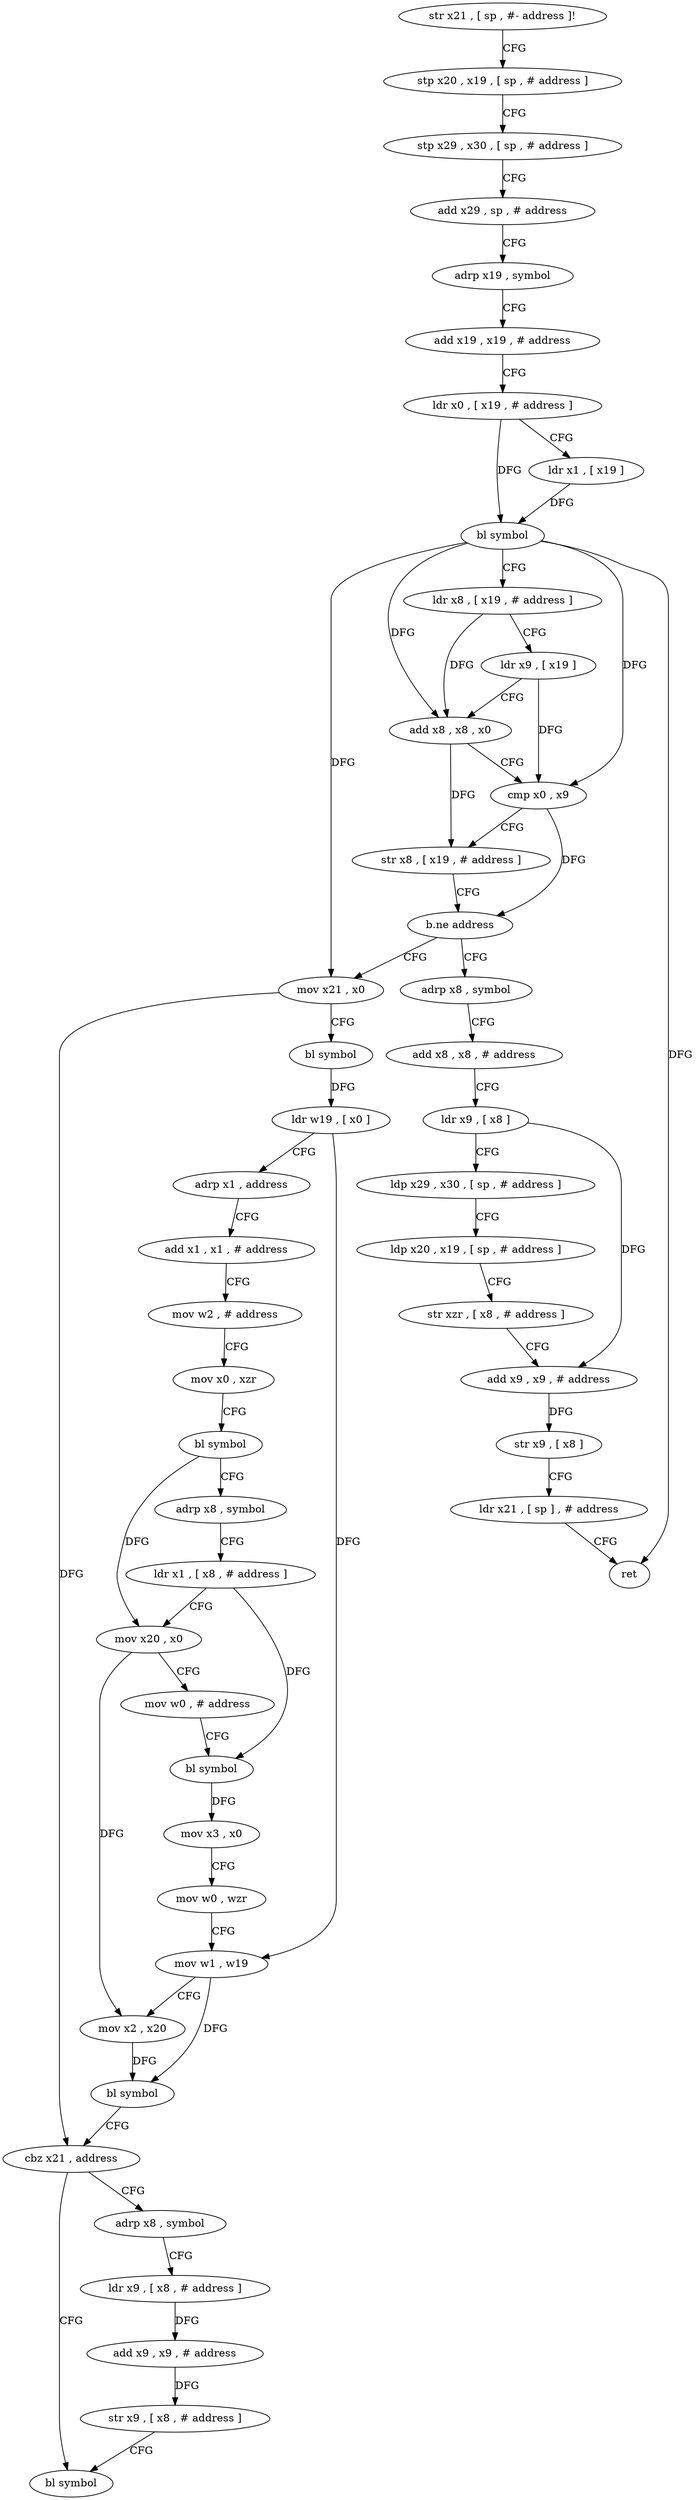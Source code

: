 digraph "func" {
"4218236" [label = "str x21 , [ sp , #- address ]!" ]
"4218240" [label = "stp x20 , x19 , [ sp , # address ]" ]
"4218244" [label = "stp x29 , x30 , [ sp , # address ]" ]
"4218248" [label = "add x29 , sp , # address" ]
"4218252" [label = "adrp x19 , symbol" ]
"4218256" [label = "add x19 , x19 , # address" ]
"4218260" [label = "ldr x0 , [ x19 , # address ]" ]
"4218264" [label = "ldr x1 , [ x19 ]" ]
"4218268" [label = "bl symbol" ]
"4218272" [label = "ldr x8 , [ x19 , # address ]" ]
"4218276" [label = "ldr x9 , [ x19 ]" ]
"4218280" [label = "add x8 , x8 , x0" ]
"4218284" [label = "cmp x0 , x9" ]
"4218288" [label = "str x8 , [ x19 , # address ]" ]
"4218292" [label = "b.ne address" ]
"4218336" [label = "mov x21 , x0" ]
"4218296" [label = "adrp x8 , symbol" ]
"4218340" [label = "bl symbol" ]
"4218344" [label = "ldr w19 , [ x0 ]" ]
"4218348" [label = "adrp x1 , address" ]
"4218352" [label = "add x1 , x1 , # address" ]
"4218356" [label = "mov w2 , # address" ]
"4218360" [label = "mov x0 , xzr" ]
"4218364" [label = "bl symbol" ]
"4218368" [label = "adrp x8 , symbol" ]
"4218372" [label = "ldr x1 , [ x8 , # address ]" ]
"4218376" [label = "mov x20 , x0" ]
"4218380" [label = "mov w0 , # address" ]
"4218384" [label = "bl symbol" ]
"4218388" [label = "mov x3 , x0" ]
"4218392" [label = "mov w0 , wzr" ]
"4218396" [label = "mov w1 , w19" ]
"4218400" [label = "mov x2 , x20" ]
"4218404" [label = "bl symbol" ]
"4218408" [label = "cbz x21 , address" ]
"4218428" [label = "bl symbol" ]
"4218412" [label = "adrp x8 , symbol" ]
"4218300" [label = "add x8 , x8 , # address" ]
"4218304" [label = "ldr x9 , [ x8 ]" ]
"4218308" [label = "ldp x29 , x30 , [ sp , # address ]" ]
"4218312" [label = "ldp x20 , x19 , [ sp , # address ]" ]
"4218316" [label = "str xzr , [ x8 , # address ]" ]
"4218320" [label = "add x9 , x9 , # address" ]
"4218324" [label = "str x9 , [ x8 ]" ]
"4218328" [label = "ldr x21 , [ sp ] , # address" ]
"4218332" [label = "ret" ]
"4218416" [label = "ldr x9 , [ x8 , # address ]" ]
"4218420" [label = "add x9 , x9 , # address" ]
"4218424" [label = "str x9 , [ x8 , # address ]" ]
"4218236" -> "4218240" [ label = "CFG" ]
"4218240" -> "4218244" [ label = "CFG" ]
"4218244" -> "4218248" [ label = "CFG" ]
"4218248" -> "4218252" [ label = "CFG" ]
"4218252" -> "4218256" [ label = "CFG" ]
"4218256" -> "4218260" [ label = "CFG" ]
"4218260" -> "4218264" [ label = "CFG" ]
"4218260" -> "4218268" [ label = "DFG" ]
"4218264" -> "4218268" [ label = "DFG" ]
"4218268" -> "4218272" [ label = "CFG" ]
"4218268" -> "4218280" [ label = "DFG" ]
"4218268" -> "4218284" [ label = "DFG" ]
"4218268" -> "4218336" [ label = "DFG" ]
"4218268" -> "4218332" [ label = "DFG" ]
"4218272" -> "4218276" [ label = "CFG" ]
"4218272" -> "4218280" [ label = "DFG" ]
"4218276" -> "4218280" [ label = "CFG" ]
"4218276" -> "4218284" [ label = "DFG" ]
"4218280" -> "4218284" [ label = "CFG" ]
"4218280" -> "4218288" [ label = "DFG" ]
"4218284" -> "4218288" [ label = "CFG" ]
"4218284" -> "4218292" [ label = "DFG" ]
"4218288" -> "4218292" [ label = "CFG" ]
"4218292" -> "4218336" [ label = "CFG" ]
"4218292" -> "4218296" [ label = "CFG" ]
"4218336" -> "4218340" [ label = "CFG" ]
"4218336" -> "4218408" [ label = "DFG" ]
"4218296" -> "4218300" [ label = "CFG" ]
"4218340" -> "4218344" [ label = "DFG" ]
"4218344" -> "4218348" [ label = "CFG" ]
"4218344" -> "4218396" [ label = "DFG" ]
"4218348" -> "4218352" [ label = "CFG" ]
"4218352" -> "4218356" [ label = "CFG" ]
"4218356" -> "4218360" [ label = "CFG" ]
"4218360" -> "4218364" [ label = "CFG" ]
"4218364" -> "4218368" [ label = "CFG" ]
"4218364" -> "4218376" [ label = "DFG" ]
"4218368" -> "4218372" [ label = "CFG" ]
"4218372" -> "4218376" [ label = "CFG" ]
"4218372" -> "4218384" [ label = "DFG" ]
"4218376" -> "4218380" [ label = "CFG" ]
"4218376" -> "4218400" [ label = "DFG" ]
"4218380" -> "4218384" [ label = "CFG" ]
"4218384" -> "4218388" [ label = "DFG" ]
"4218388" -> "4218392" [ label = "CFG" ]
"4218392" -> "4218396" [ label = "CFG" ]
"4218396" -> "4218400" [ label = "CFG" ]
"4218396" -> "4218404" [ label = "DFG" ]
"4218400" -> "4218404" [ label = "DFG" ]
"4218404" -> "4218408" [ label = "CFG" ]
"4218408" -> "4218428" [ label = "CFG" ]
"4218408" -> "4218412" [ label = "CFG" ]
"4218412" -> "4218416" [ label = "CFG" ]
"4218300" -> "4218304" [ label = "CFG" ]
"4218304" -> "4218308" [ label = "CFG" ]
"4218304" -> "4218320" [ label = "DFG" ]
"4218308" -> "4218312" [ label = "CFG" ]
"4218312" -> "4218316" [ label = "CFG" ]
"4218316" -> "4218320" [ label = "CFG" ]
"4218320" -> "4218324" [ label = "DFG" ]
"4218324" -> "4218328" [ label = "CFG" ]
"4218328" -> "4218332" [ label = "CFG" ]
"4218416" -> "4218420" [ label = "DFG" ]
"4218420" -> "4218424" [ label = "DFG" ]
"4218424" -> "4218428" [ label = "CFG" ]
}
